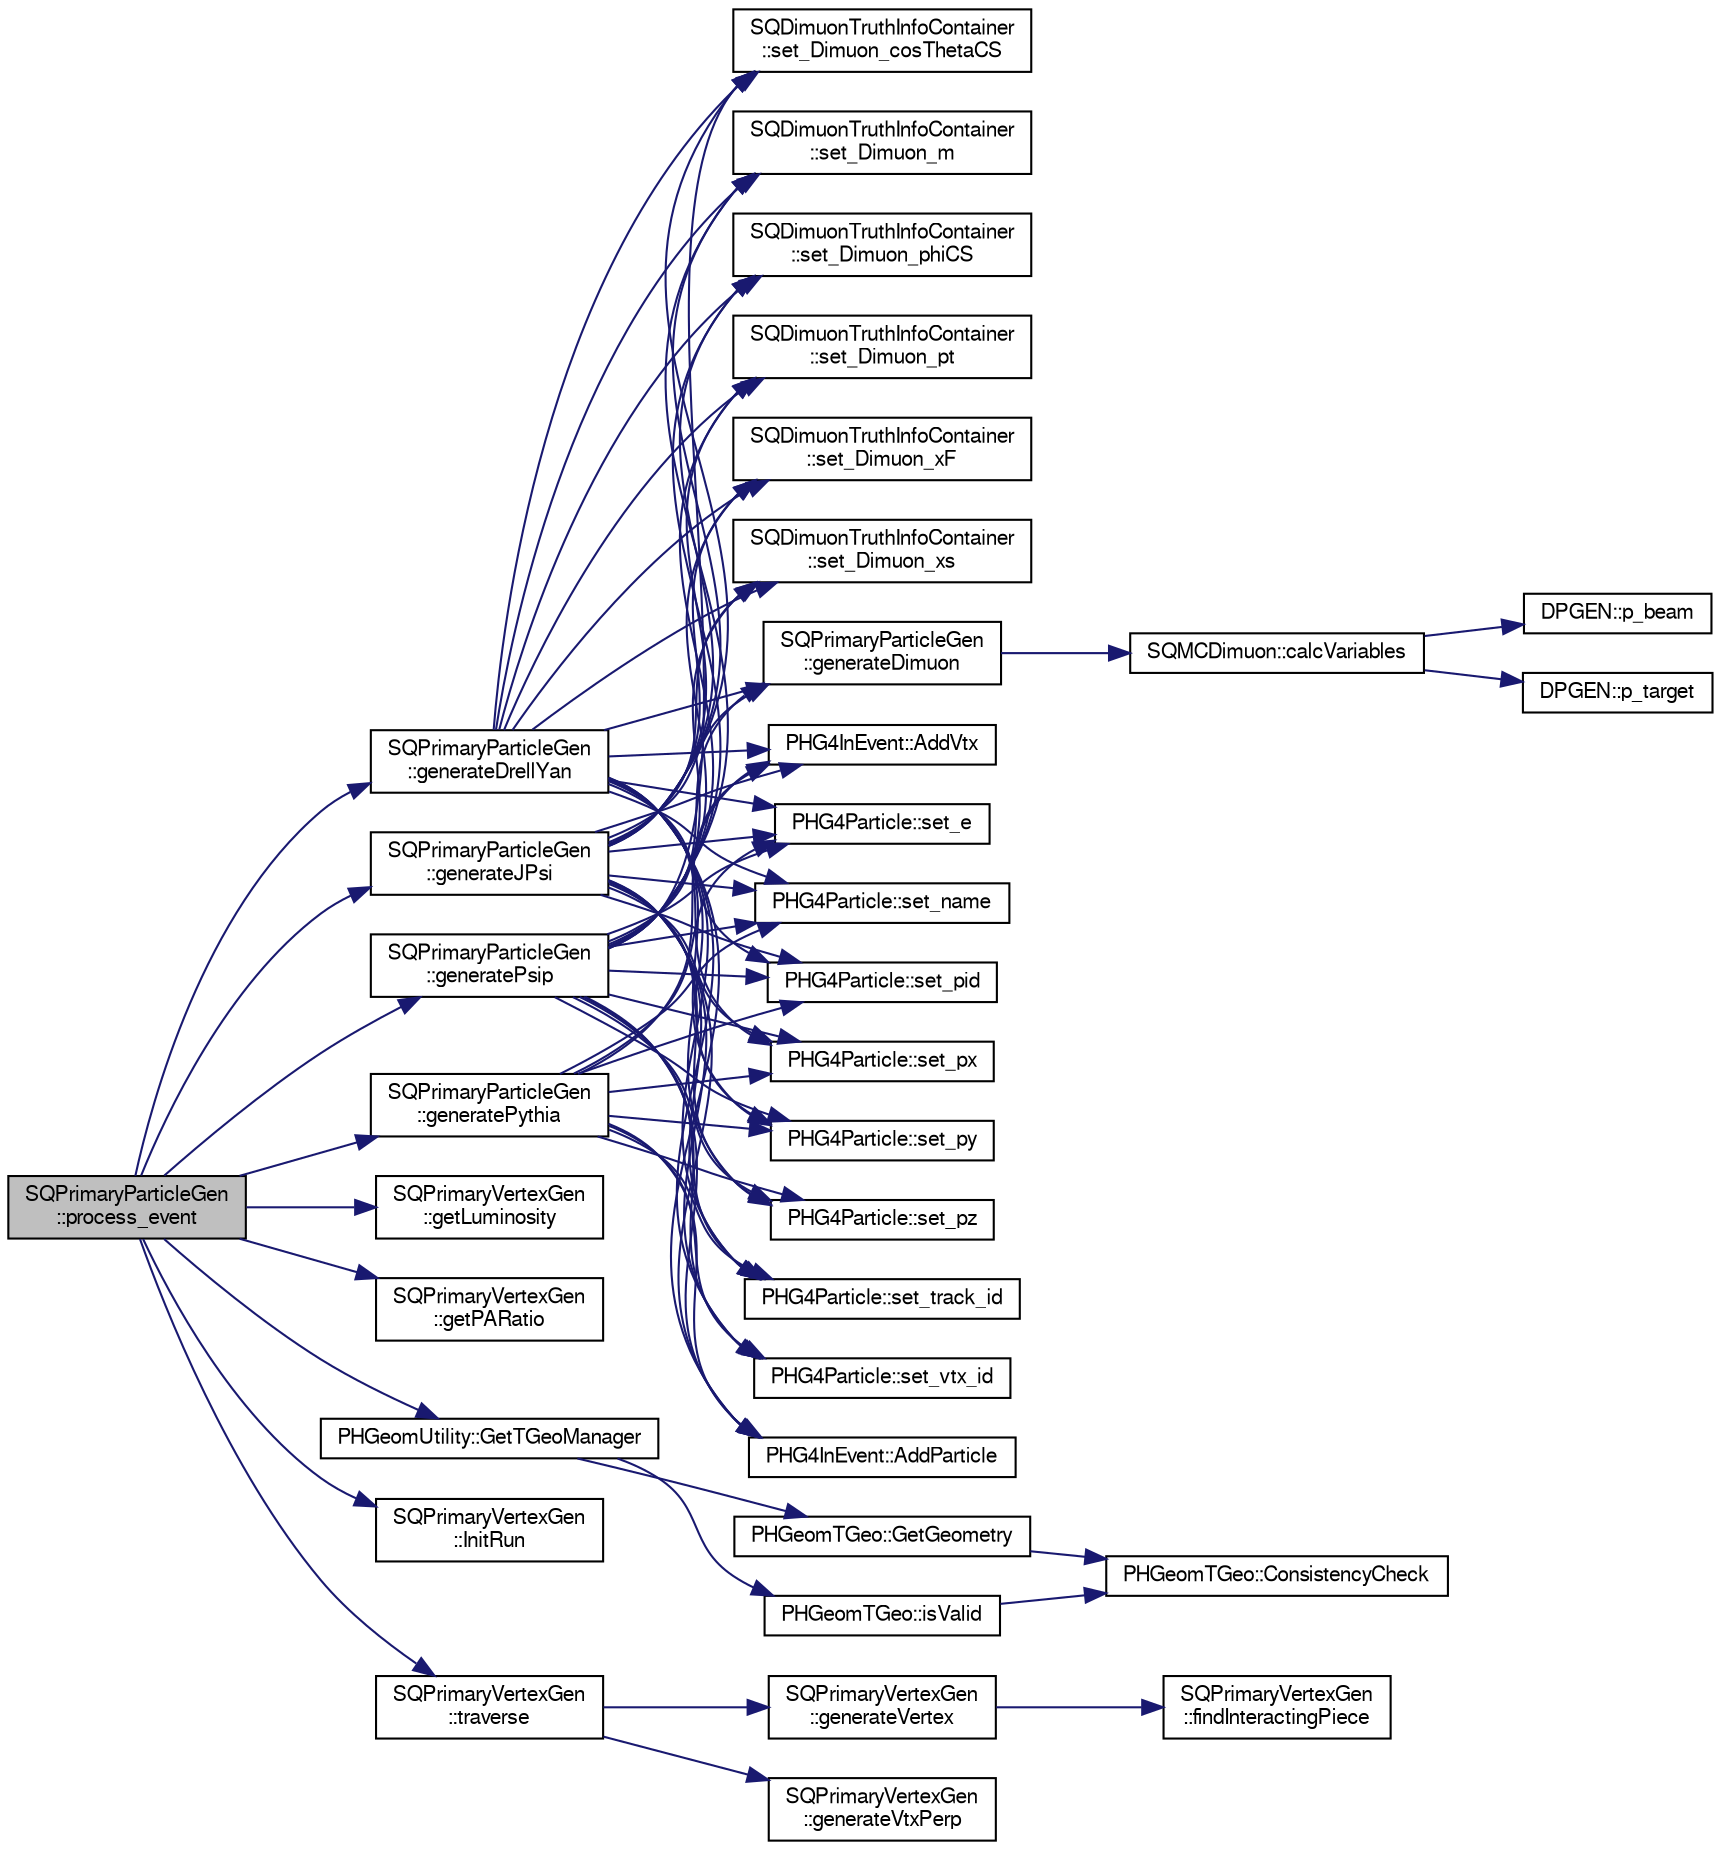 digraph "SQPrimaryParticleGen::process_event"
{
  bgcolor="transparent";
  edge [fontname="FreeSans",fontsize="10",labelfontname="FreeSans",labelfontsize="10"];
  node [fontname="FreeSans",fontsize="10",shape=record];
  rankdir="LR";
  Node1 [label="SQPrimaryParticleGen\l::process_event",height=0.2,width=0.4,color="black", fillcolor="grey75", style="filled" fontcolor="black"];
  Node1 -> Node2 [color="midnightblue",fontsize="10",style="solid",fontname="FreeSans"];
  Node2 [label="SQPrimaryParticleGen\l::generateDrellYan",height=0.2,width=0.4,color="black",URL="$d4/d06/classSQPrimaryParticleGen.html#acb9d64a17b2176d50e06275170ac7878",tooltip="Various generators. "];
  Node2 -> Node3 [color="midnightblue",fontsize="10",style="solid",fontname="FreeSans"];
  Node3 [label="PHG4InEvent::AddParticle",height=0.2,width=0.4,color="black",URL="$db/d62/classPHG4InEvent.html#a1ce8225b21358e01f87adfd4b5d46d4b"];
  Node2 -> Node4 [color="midnightblue",fontsize="10",style="solid",fontname="FreeSans"];
  Node4 [label="PHG4InEvent::AddVtx",height=0.2,width=0.4,color="black",URL="$db/d62/classPHG4InEvent.html#a3aceec54176f99daca9282e7df169148"];
  Node2 -> Node5 [color="midnightblue",fontsize="10",style="solid",fontname="FreeSans"];
  Node5 [label="SQPrimaryParticleGen\l::generateDimuon",height=0.2,width=0.4,color="black",URL="$d4/d06/classSQPrimaryParticleGen.html#ab539402f38eec7049588d242ae8685fc",tooltip="Dimuon phase space generator. "];
  Node5 -> Node6 [color="midnightblue",fontsize="10",style="solid",fontname="FreeSans"];
  Node6 [label="SQMCDimuon::calcVariables",height=0.2,width=0.4,color="black",URL="$d5/ddb/classSQMCDimuon.html#a5bcb737712e92a8fd3f068f4b8a574fe",tooltip="calculate derived variables "];
  Node6 -> Node7 [color="midnightblue",fontsize="10",style="solid",fontname="FreeSans"];
  Node7 [label="DPGEN::p_beam",height=0.2,width=0.4,color="black",URL="$d2/da1/namespaceDPGEN.html#a21ec5fa2fedf044b3f0f539ed54242a4"];
  Node6 -> Node8 [color="midnightblue",fontsize="10",style="solid",fontname="FreeSans"];
  Node8 [label="DPGEN::p_target",height=0.2,width=0.4,color="black",URL="$d2/da1/namespaceDPGEN.html#add08e2813c32370aafa63ee51324def2"];
  Node2 -> Node9 [color="midnightblue",fontsize="10",style="solid",fontname="FreeSans"];
  Node9 [label="SQDimuonTruthInfoContainer\l::set_Dimuon_cosThetaCS",height=0.2,width=0.4,color="black",URL="$d0/d60/classSQDimuonTruthInfoContainer.html#aa5a483c7646576eb9d65ce8323adc886"];
  Node2 -> Node10 [color="midnightblue",fontsize="10",style="solid",fontname="FreeSans"];
  Node10 [label="SQDimuonTruthInfoContainer\l::set_Dimuon_m",height=0.2,width=0.4,color="black",URL="$d0/d60/classSQDimuonTruthInfoContainer.html#aa672853c0b8b06d1023c0acf3dc8ffa5"];
  Node2 -> Node11 [color="midnightblue",fontsize="10",style="solid",fontname="FreeSans"];
  Node11 [label="SQDimuonTruthInfoContainer\l::set_Dimuon_phiCS",height=0.2,width=0.4,color="black",URL="$d0/d60/classSQDimuonTruthInfoContainer.html#a127a3fdd6b39e3977d2c7703a17fb721"];
  Node2 -> Node12 [color="midnightblue",fontsize="10",style="solid",fontname="FreeSans"];
  Node12 [label="SQDimuonTruthInfoContainer\l::set_Dimuon_pt",height=0.2,width=0.4,color="black",URL="$d0/d60/classSQDimuonTruthInfoContainer.html#a1523522bc82b4fcc29f7af9953dd131c"];
  Node2 -> Node13 [color="midnightblue",fontsize="10",style="solid",fontname="FreeSans"];
  Node13 [label="SQDimuonTruthInfoContainer\l::set_Dimuon_xF",height=0.2,width=0.4,color="black",URL="$d0/d60/classSQDimuonTruthInfoContainer.html#a43db9ecbdf25c52afae013abd2911d2f"];
  Node2 -> Node14 [color="midnightblue",fontsize="10",style="solid",fontname="FreeSans"];
  Node14 [label="SQDimuonTruthInfoContainer\l::set_Dimuon_xs",height=0.2,width=0.4,color="black",URL="$d0/d60/classSQDimuonTruthInfoContainer.html#aa1cecb5a04c2c84508ca15efd3a59ca1"];
  Node2 -> Node15 [color="midnightblue",fontsize="10",style="solid",fontname="FreeSans"];
  Node15 [label="PHG4Particle::set_e",height=0.2,width=0.4,color="black",URL="$de/dc9/classPHG4Particle.html#a7d23cfc1ee659e728ccce239388bce98"];
  Node2 -> Node16 [color="midnightblue",fontsize="10",style="solid",fontname="FreeSans"];
  Node16 [label="PHG4Particle::set_name",height=0.2,width=0.4,color="black",URL="$de/dc9/classPHG4Particle.html#aee8ffddf6f6d6f13e10d836e029b1f85"];
  Node2 -> Node17 [color="midnightblue",fontsize="10",style="solid",fontname="FreeSans"];
  Node17 [label="PHG4Particle::set_pid",height=0.2,width=0.4,color="black",URL="$de/dc9/classPHG4Particle.html#a46b6688accb92b757c61c937b2096cfd"];
  Node2 -> Node18 [color="midnightblue",fontsize="10",style="solid",fontname="FreeSans"];
  Node18 [label="PHG4Particle::set_px",height=0.2,width=0.4,color="black",URL="$de/dc9/classPHG4Particle.html#af31b6defcc11e390aba98f174758e512"];
  Node2 -> Node19 [color="midnightblue",fontsize="10",style="solid",fontname="FreeSans"];
  Node19 [label="PHG4Particle::set_py",height=0.2,width=0.4,color="black",URL="$de/dc9/classPHG4Particle.html#ac770ea1bf23f97f632266874287ffab8"];
  Node2 -> Node20 [color="midnightblue",fontsize="10",style="solid",fontname="FreeSans"];
  Node20 [label="PHG4Particle::set_pz",height=0.2,width=0.4,color="black",URL="$de/dc9/classPHG4Particle.html#afa639bd82e60cd2a24777a530b1f5851"];
  Node2 -> Node21 [color="midnightblue",fontsize="10",style="solid",fontname="FreeSans"];
  Node21 [label="PHG4Particle::set_track_id",height=0.2,width=0.4,color="black",URL="$de/dc9/classPHG4Particle.html#ae8c7ae2b08b94a22cf92f21a7e02e032"];
  Node2 -> Node22 [color="midnightblue",fontsize="10",style="solid",fontname="FreeSans"];
  Node22 [label="PHG4Particle::set_vtx_id",height=0.2,width=0.4,color="black",URL="$de/dc9/classPHG4Particle.html#a4425c997564dec94c9aa0a2b21c7b05c"];
  Node1 -> Node23 [color="midnightblue",fontsize="10",style="solid",fontname="FreeSans"];
  Node23 [label="SQPrimaryParticleGen\l::generateJPsi",height=0.2,width=0.4,color="black",URL="$d4/d06/classSQPrimaryParticleGen.html#a85f076747e4de28e06193216b0ee30ec"];
  Node23 -> Node3 [color="midnightblue",fontsize="10",style="solid",fontname="FreeSans"];
  Node23 -> Node4 [color="midnightblue",fontsize="10",style="solid",fontname="FreeSans"];
  Node23 -> Node5 [color="midnightblue",fontsize="10",style="solid",fontname="FreeSans"];
  Node23 -> Node9 [color="midnightblue",fontsize="10",style="solid",fontname="FreeSans"];
  Node23 -> Node10 [color="midnightblue",fontsize="10",style="solid",fontname="FreeSans"];
  Node23 -> Node11 [color="midnightblue",fontsize="10",style="solid",fontname="FreeSans"];
  Node23 -> Node12 [color="midnightblue",fontsize="10",style="solid",fontname="FreeSans"];
  Node23 -> Node13 [color="midnightblue",fontsize="10",style="solid",fontname="FreeSans"];
  Node23 -> Node14 [color="midnightblue",fontsize="10",style="solid",fontname="FreeSans"];
  Node23 -> Node15 [color="midnightblue",fontsize="10",style="solid",fontname="FreeSans"];
  Node23 -> Node16 [color="midnightblue",fontsize="10",style="solid",fontname="FreeSans"];
  Node23 -> Node17 [color="midnightblue",fontsize="10",style="solid",fontname="FreeSans"];
  Node23 -> Node18 [color="midnightblue",fontsize="10",style="solid",fontname="FreeSans"];
  Node23 -> Node19 [color="midnightblue",fontsize="10",style="solid",fontname="FreeSans"];
  Node23 -> Node20 [color="midnightblue",fontsize="10",style="solid",fontname="FreeSans"];
  Node23 -> Node21 [color="midnightblue",fontsize="10",style="solid",fontname="FreeSans"];
  Node23 -> Node22 [color="midnightblue",fontsize="10",style="solid",fontname="FreeSans"];
  Node1 -> Node24 [color="midnightblue",fontsize="10",style="solid",fontname="FreeSans"];
  Node24 [label="SQPrimaryParticleGen\l::generatePsip",height=0.2,width=0.4,color="black",URL="$d4/d06/classSQPrimaryParticleGen.html#a2d5f49fbafe2df88df9b0dd402512ed5"];
  Node24 -> Node3 [color="midnightblue",fontsize="10",style="solid",fontname="FreeSans"];
  Node24 -> Node4 [color="midnightblue",fontsize="10",style="solid",fontname="FreeSans"];
  Node24 -> Node5 [color="midnightblue",fontsize="10",style="solid",fontname="FreeSans"];
  Node24 -> Node9 [color="midnightblue",fontsize="10",style="solid",fontname="FreeSans"];
  Node24 -> Node10 [color="midnightblue",fontsize="10",style="solid",fontname="FreeSans"];
  Node24 -> Node11 [color="midnightblue",fontsize="10",style="solid",fontname="FreeSans"];
  Node24 -> Node12 [color="midnightblue",fontsize="10",style="solid",fontname="FreeSans"];
  Node24 -> Node13 [color="midnightblue",fontsize="10",style="solid",fontname="FreeSans"];
  Node24 -> Node14 [color="midnightblue",fontsize="10",style="solid",fontname="FreeSans"];
  Node24 -> Node15 [color="midnightblue",fontsize="10",style="solid",fontname="FreeSans"];
  Node24 -> Node16 [color="midnightblue",fontsize="10",style="solid",fontname="FreeSans"];
  Node24 -> Node17 [color="midnightblue",fontsize="10",style="solid",fontname="FreeSans"];
  Node24 -> Node18 [color="midnightblue",fontsize="10",style="solid",fontname="FreeSans"];
  Node24 -> Node19 [color="midnightblue",fontsize="10",style="solid",fontname="FreeSans"];
  Node24 -> Node20 [color="midnightblue",fontsize="10",style="solid",fontname="FreeSans"];
  Node24 -> Node21 [color="midnightblue",fontsize="10",style="solid",fontname="FreeSans"];
  Node24 -> Node22 [color="midnightblue",fontsize="10",style="solid",fontname="FreeSans"];
  Node1 -> Node25 [color="midnightblue",fontsize="10",style="solid",fontname="FreeSans"];
  Node25 [label="SQPrimaryParticleGen\l::generatePythia",height=0.2,width=0.4,color="black",URL="$d4/d06/classSQPrimaryParticleGen.html#a7e79123dcac99e7dc7fbcc53121d57a5"];
  Node25 -> Node3 [color="midnightblue",fontsize="10",style="solid",fontname="FreeSans"];
  Node25 -> Node4 [color="midnightblue",fontsize="10",style="solid",fontname="FreeSans"];
  Node25 -> Node15 [color="midnightblue",fontsize="10",style="solid",fontname="FreeSans"];
  Node25 -> Node16 [color="midnightblue",fontsize="10",style="solid",fontname="FreeSans"];
  Node25 -> Node17 [color="midnightblue",fontsize="10",style="solid",fontname="FreeSans"];
  Node25 -> Node18 [color="midnightblue",fontsize="10",style="solid",fontname="FreeSans"];
  Node25 -> Node19 [color="midnightblue",fontsize="10",style="solid",fontname="FreeSans"];
  Node25 -> Node20 [color="midnightblue",fontsize="10",style="solid",fontname="FreeSans"];
  Node25 -> Node21 [color="midnightblue",fontsize="10",style="solid",fontname="FreeSans"];
  Node25 -> Node22 [color="midnightblue",fontsize="10",style="solid",fontname="FreeSans"];
  Node1 -> Node26 [color="midnightblue",fontsize="10",style="solid",fontname="FreeSans"];
  Node26 [label="SQPrimaryVertexGen\l::getLuminosity",height=0.2,width=0.4,color="black",URL="$d8/dc4/classSQPrimaryVertexGen.html#a03033bb64222faf974480a77f593d8ed"];
  Node1 -> Node27 [color="midnightblue",fontsize="10",style="solid",fontname="FreeSans"];
  Node27 [label="SQPrimaryVertexGen\l::getPARatio",height=0.2,width=0.4,color="black",URL="$d8/dc4/classSQPrimaryVertexGen.html#a27408c6d8e8747b9c45ada8b9efcd548"];
  Node1 -> Node28 [color="midnightblue",fontsize="10",style="solid",fontname="FreeSans"];
  Node28 [label="PHGeomUtility::GetTGeoManager",height=0.2,width=0.4,color="black",URL="$d2/da1/classPHGeomUtility.html#aa80925b14430021ea70d0b906af8e885",tooltip="Main user interface: DST node -&gt; TGeoManager for downstream use. "];
  Node28 -> Node29 [color="midnightblue",fontsize="10",style="solid",fontname="FreeSans"];
  Node29 [label="PHGeomTGeo::GetGeometry",height=0.2,width=0.4,color="black",URL="$d7/d6d/classPHGeomTGeo.html#a3e111f6229f7ce6392b14a98fdf5bea9"];
  Node29 -> Node30 [color="midnightblue",fontsize="10",style="solid",fontname="FreeSans"];
  Node30 [label="PHGeomTGeo::ConsistencyCheck",height=0.2,width=0.4,color="black",URL="$d7/d6d/classPHGeomTGeo.html#af37739b87530fe2bbd5d8d03098c1821"];
  Node28 -> Node31 [color="midnightblue",fontsize="10",style="solid",fontname="FreeSans"];
  Node31 [label="PHGeomTGeo::isValid",height=0.2,width=0.4,color="black",URL="$d7/d6d/classPHGeomTGeo.html#a69190f7dbaee394d90516bce19e224a0",tooltip="isValid returns non zero if object contains vailid data "];
  Node31 -> Node30 [color="midnightblue",fontsize="10",style="solid",fontname="FreeSans"];
  Node1 -> Node32 [color="midnightblue",fontsize="10",style="solid",fontname="FreeSans"];
  Node32 [label="SQPrimaryVertexGen\l::InitRun",height=0.2,width=0.4,color="black",URL="$d8/dc4/classSQPrimaryVertexGen.html#aa47b50ffe3c48ed30750aece394e7cf6"];
  Node1 -> Node33 [color="midnightblue",fontsize="10",style="solid",fontname="FreeSans"];
  Node33 [label="SQPrimaryVertexGen\l::traverse",height=0.2,width=0.4,color="black",URL="$d8/dc4/classSQPrimaryVertexGen.html#aee609798c429586963ce6d5b12f0c014"];
  Node33 -> Node34 [color="midnightblue",fontsize="10",style="solid",fontname="FreeSans"];
  Node34 [label="SQPrimaryVertexGen\l::generateVtxPerp",height=0.2,width=0.4,color="black",URL="$d8/dc4/classSQPrimaryVertexGen.html#a747f021860226c5d7457c224d9661f44"];
  Node33 -> Node35 [color="midnightblue",fontsize="10",style="solid",fontname="FreeSans"];
  Node35 [label="SQPrimaryVertexGen\l::generateVertex",height=0.2,width=0.4,color="black",URL="$d8/dc4/classSQPrimaryVertexGen.html#a127588ee6934bd859f3f9990d1976818"];
  Node35 -> Node36 [color="midnightblue",fontsize="10",style="solid",fontname="FreeSans"];
  Node36 [label="SQPrimaryVertexGen\l::findInteractingPiece",height=0.2,width=0.4,color="black",URL="$d8/dc4/classSQPrimaryVertexGen.html#a8c77ae57c72f754b15b8ab08d3ee5d67"];
}
